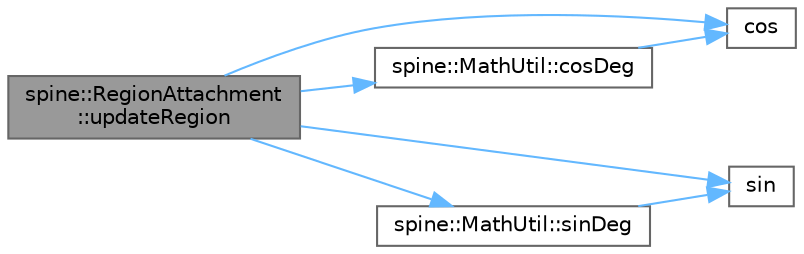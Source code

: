 digraph "spine::RegionAttachment::updateRegion"
{
 // LATEX_PDF_SIZE
  bgcolor="transparent";
  edge [fontname=Helvetica,fontsize=10,labelfontname=Helvetica,labelfontsize=10];
  node [fontname=Helvetica,fontsize=10,shape=box,height=0.2,width=0.4];
  rankdir="LR";
  Node1 [id="Node000001",label="spine::RegionAttachment\l::updateRegion",height=0.2,width=0.4,color="gray40", fillcolor="grey60", style="filled", fontcolor="black",tooltip=" "];
  Node1 -> Node2 [id="edge7_Node000001_Node000002",color="steelblue1",style="solid",tooltip=" "];
  Node2 [id="Node000002",label="cos",height=0.2,width=0.4,color="grey40", fillcolor="white", style="filled",URL="$_array_cwise_unary_ops_8h.html#a92b03396990b0e9eea0731aa406e31a4",tooltip=" "];
  Node1 -> Node3 [id="edge8_Node000001_Node000003",color="steelblue1",style="solid",tooltip=" "];
  Node3 [id="Node000003",label="spine::MathUtil::cosDeg",height=0.2,width=0.4,color="grey40", fillcolor="white", style="filled",URL="$classspine_1_1_math_util.html#a850ec73cda78c2c979815e6f29003856",tooltip="Returns the cosine in radians from a lookup table."];
  Node3 -> Node2 [id="edge9_Node000003_Node000002",color="steelblue1",style="solid",tooltip=" "];
  Node1 -> Node4 [id="edge10_Node000001_Node000004",color="steelblue1",style="solid",tooltip=" "];
  Node4 [id="Node000004",label="sin",height=0.2,width=0.4,color="grey40", fillcolor="white", style="filled",URL="$_array_cwise_unary_ops_8h.html#a9cfb0ea58bd813510a9e2db18a5e49f0",tooltip=" "];
  Node1 -> Node5 [id="edge11_Node000001_Node000005",color="steelblue1",style="solid",tooltip=" "];
  Node5 [id="Node000005",label="spine::MathUtil::sinDeg",height=0.2,width=0.4,color="grey40", fillcolor="white", style="filled",URL="$classspine_1_1_math_util.html#acc11de025af6022b22c96e87b3e78579",tooltip="Returns the sine in radians from a lookup table."];
  Node5 -> Node4 [id="edge12_Node000005_Node000004",color="steelblue1",style="solid",tooltip=" "];
}
